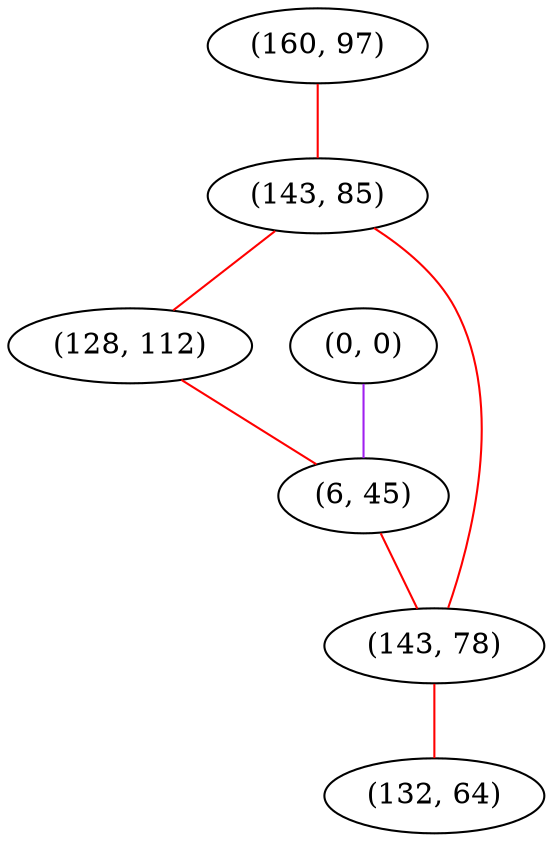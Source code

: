 graph "" {
"(160, 97)";
"(0, 0)";
"(143, 85)";
"(128, 112)";
"(6, 45)";
"(143, 78)";
"(132, 64)";
"(160, 97)" -- "(143, 85)"  [color=red, key=0, weight=1];
"(0, 0)" -- "(6, 45)"  [color=purple, key=0, weight=4];
"(143, 85)" -- "(143, 78)"  [color=red, key=0, weight=1];
"(143, 85)" -- "(128, 112)"  [color=red, key=0, weight=1];
"(128, 112)" -- "(6, 45)"  [color=red, key=0, weight=1];
"(6, 45)" -- "(143, 78)"  [color=red, key=0, weight=1];
"(143, 78)" -- "(132, 64)"  [color=red, key=0, weight=1];
}
